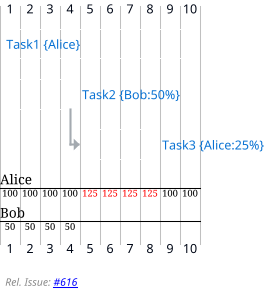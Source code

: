 ' Do not edit
' Theme Gallery
' autogenerated by script
'
@startgantt
!$PUML_OUTLINE = "true"
!theme cloudscape-design
[Task1] on {Alice} lasts 10 days
[Task2] on {Bob:50%} lasts 2 days
then [Task3] on {Alice:25%} lasts 1 days
left footer \n<i>Rel. Issue: [[https://github.com/plantuml/plantuml/issues/616 #616]]
@endgantt
